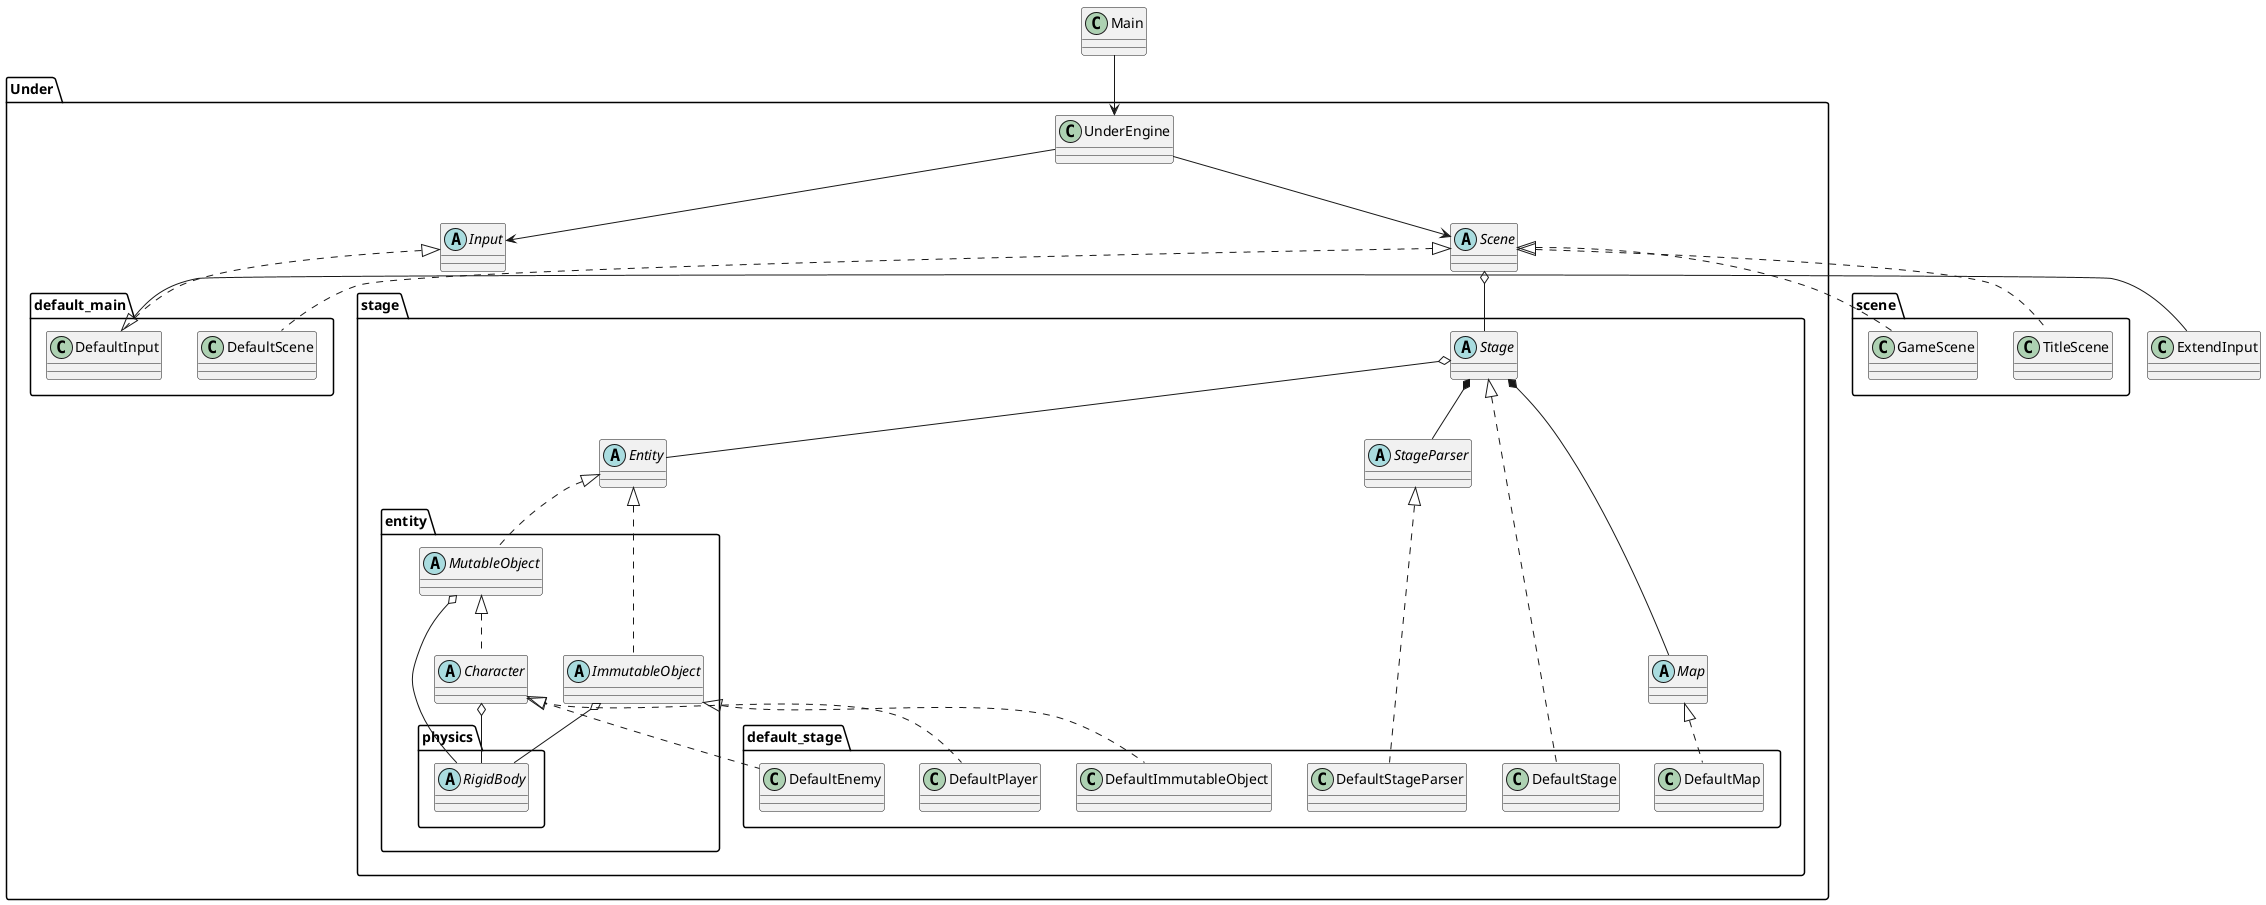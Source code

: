 @startuml UnderEngine

package Under {
    class UnderEngine
    abstract Scene
    abstract Input

    package default_main {
        class DefaultScene
        class DefaultInput
    }

    package stage {
        abstract Stage
        abstract Map
        abstract Entity
        abstract StageParser

        package entity {
            abstract ImmutableObject
            abstract MutableObject
            abstract Character

            package physics {
                abstract RigidBody
            }
        }

        package default_stage {
            class DefaultStage
            class DefaultMap
            class DefaultStageParser
            class DefaultImmutableObject
            class DefaultPlayer
            class DefaultEnemy
        }
    }
}

package scene {
    class TitleScene
    class GameScene
}

Main --> UnderEngine

UnderEngine --> Input
UnderEngine --> Scene

Input <|.. DefaultInput
DefaultInput <|- ExtendInput

Scene <|.. DefaultScene
Scene o-- Stage

Scene <|.. TitleScene
Scene <|.. GameScene

Stage o-- Entity
Stage *-- Map
Stage *-- StageParser

Entity <|.. ImmutableObject
Entity <|.. MutableObject
MutableObject <|.. Character

Character <|.. DefaultPlayer
Character <|.. DefaultEnemy

ImmutableObject o-- RigidBody
MutableObject o-- RigidBody
Character o-- RigidBody

Stage <|.. DefaultStage
Map <|.. DefaultMap
StageParser <|.. DefaultStageParser
ImmutableObject <|.. DefaultImmutableObject

@enduml
